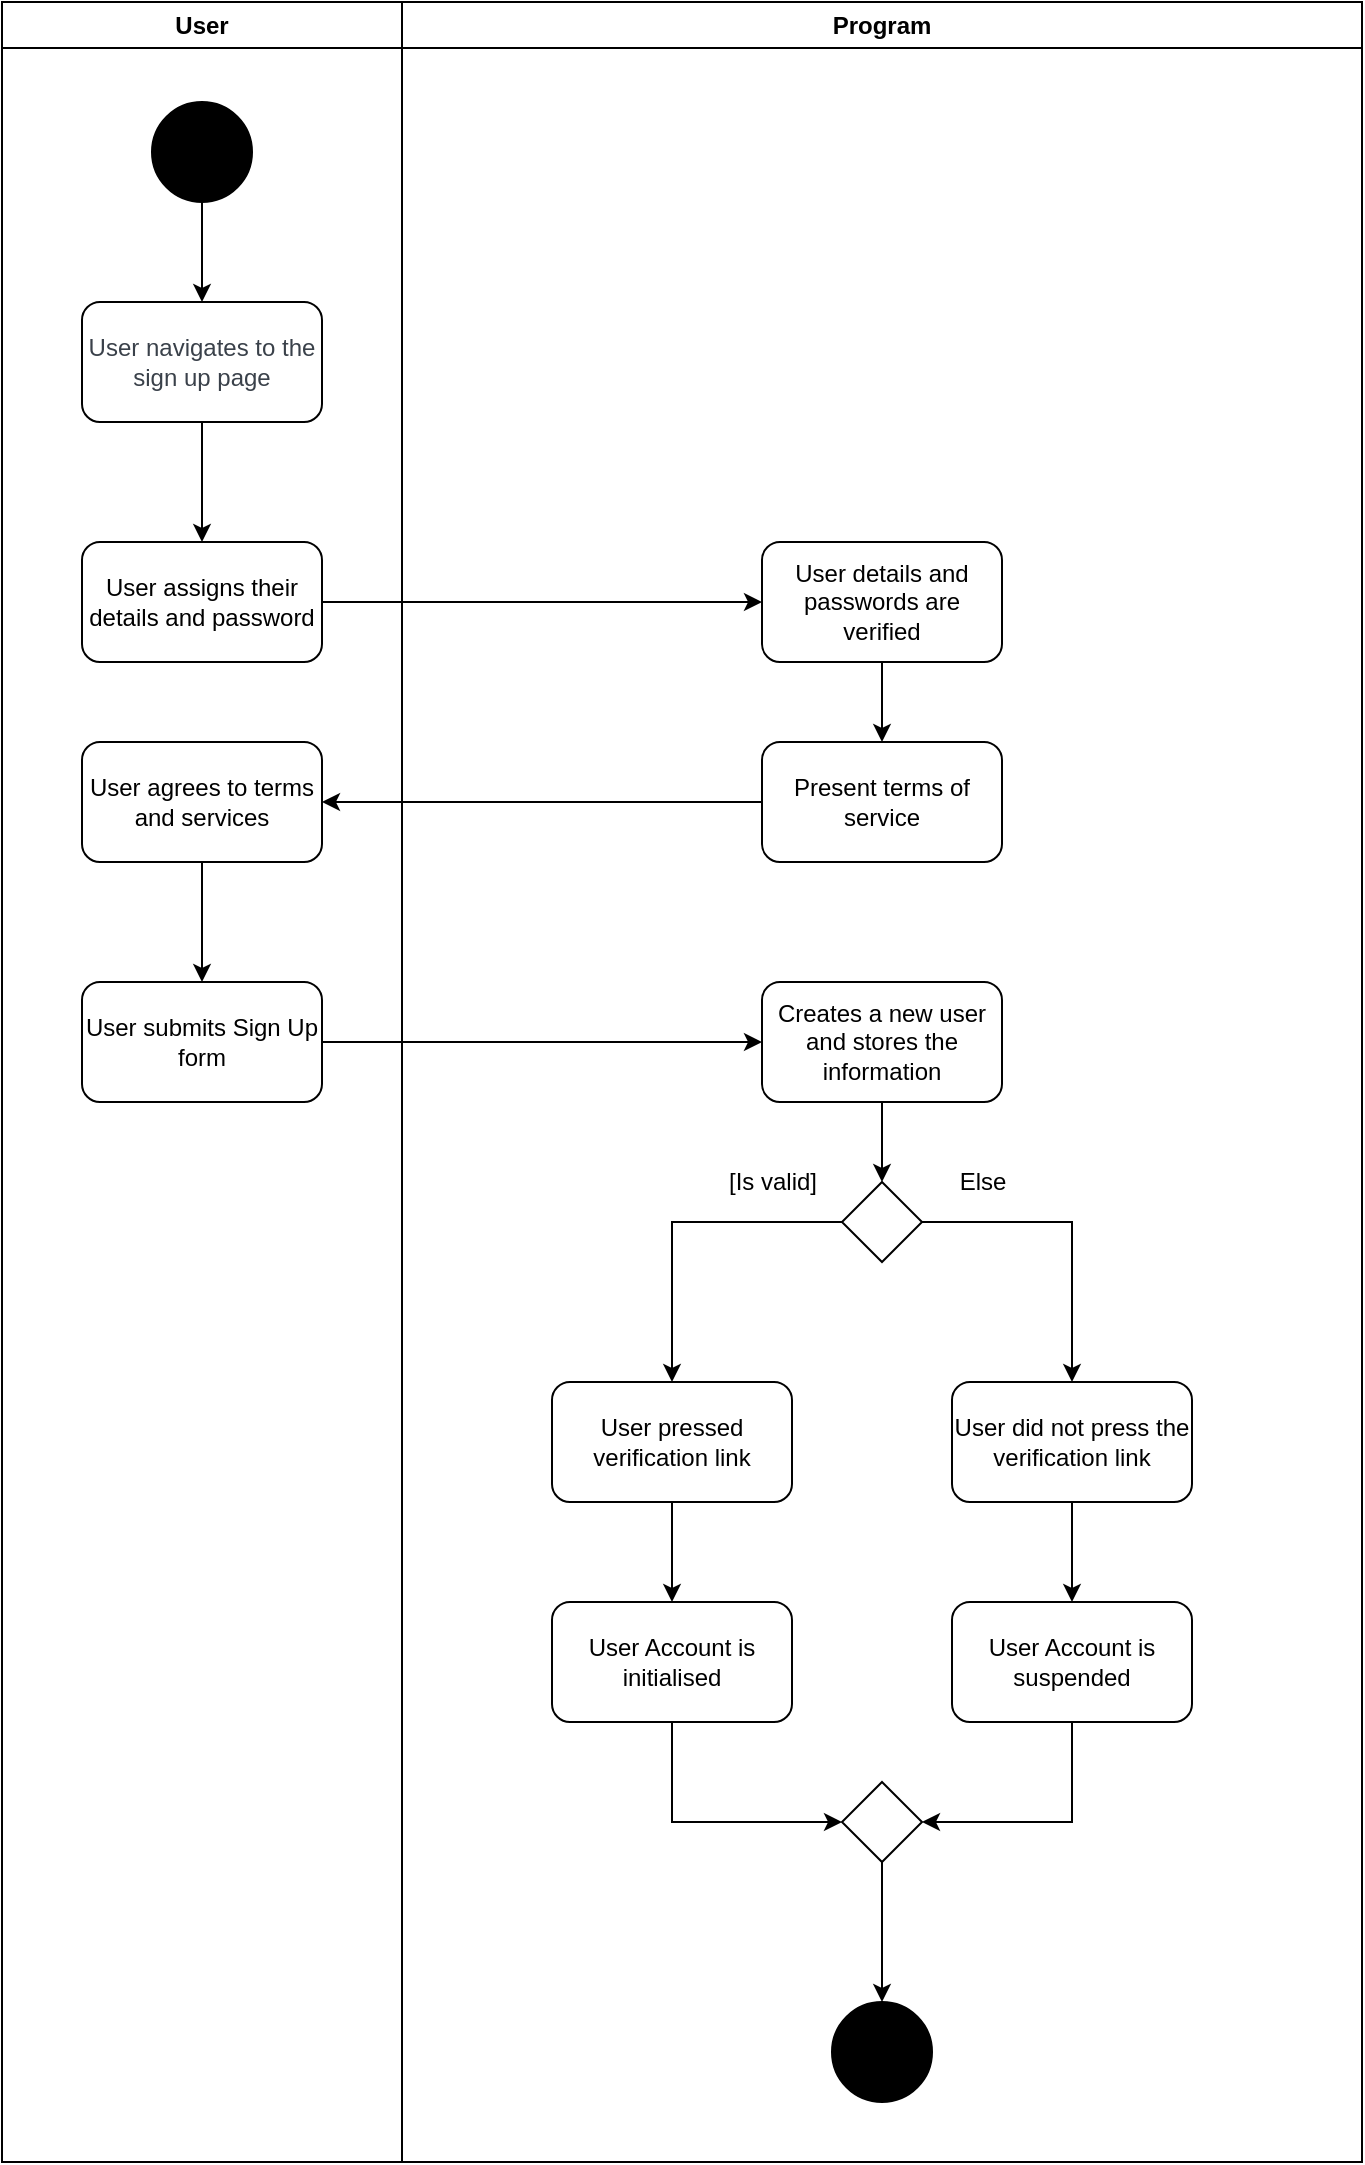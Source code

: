 <mxfile version="24.4.2" type="device">
  <diagram name="Page-1" id="mfnypvU7JTdG7bWMHGOg">
    <mxGraphModel dx="179" dy="484" grid="1" gridSize="10" guides="1" tooltips="1" connect="1" arrows="1" fold="1" page="1" pageScale="1" pageWidth="827" pageHeight="1169" math="0" shadow="0">
      <root>
        <mxCell id="0" />
        <mxCell id="1" parent="0" />
        <mxCell id="ziVJuGPqp5G7fvDlF5fB-1" value="User" style="swimlane;whiteSpace=wrap;html=1;" parent="1" vertex="1">
          <mxGeometry x="85" y="10" width="200" height="1080" as="geometry" />
        </mxCell>
        <mxCell id="ziVJuGPqp5G7fvDlF5fB-2" value="" style="edgeStyle=orthogonalEdgeStyle;rounded=0;orthogonalLoop=1;jettySize=auto;html=1;" parent="ziVJuGPqp5G7fvDlF5fB-1" source="ziVJuGPqp5G7fvDlF5fB-3" target="ziVJuGPqp5G7fvDlF5fB-6" edge="1">
          <mxGeometry relative="1" as="geometry" />
        </mxCell>
        <mxCell id="ziVJuGPqp5G7fvDlF5fB-3" value="&lt;span data-lucid-content=&quot;{&amp;quot;t&amp;quot;:&amp;quot;User navigates to the sign up page&amp;quot;,&amp;quot;m&amp;quot;:[{&amp;quot;s&amp;quot;:0,&amp;quot;n&amp;quot;:&amp;quot;s&amp;quot;,&amp;quot;v&amp;quot;:22.222,&amp;quot;e&amp;quot;:34},{&amp;quot;s&amp;quot;:0,&amp;quot;n&amp;quot;:&amp;quot;fsp&amp;quot;,&amp;quot;v&amp;quot;:&amp;quot;ss_presetShapeStyle1_textStyle&amp;quot;,&amp;quot;e&amp;quot;:34},{&amp;quot;s&amp;quot;:0,&amp;quot;n&amp;quot;:&amp;quot;fsp2&amp;quot;,&amp;quot;v&amp;quot;:&amp;quot;ss_presetShapeStyle1_textStyle&amp;quot;,&amp;quot;e&amp;quot;:34}]}&quot; data-lucid-type=&quot;application/vnd.lucid.text&quot;&gt;&lt;span style=&quot;color: rgb(58, 65, 74);&quot;&gt;&lt;font style=&quot;font-size: 12px;&quot;&gt;User navigates to the sign up page&lt;/font&gt;&lt;/span&gt;&lt;/span&gt;" style="rounded=1;whiteSpace=wrap;html=1;" parent="ziVJuGPqp5G7fvDlF5fB-1" vertex="1">
          <mxGeometry x="40" y="150" width="120" height="60" as="geometry" />
        </mxCell>
        <mxCell id="ziVJuGPqp5G7fvDlF5fB-4" value="" style="edgeStyle=orthogonalEdgeStyle;rounded=0;orthogonalLoop=1;jettySize=auto;html=1;" parent="ziVJuGPqp5G7fvDlF5fB-1" source="ziVJuGPqp5G7fvDlF5fB-5" target="ziVJuGPqp5G7fvDlF5fB-3" edge="1">
          <mxGeometry relative="1" as="geometry" />
        </mxCell>
        <mxCell id="ziVJuGPqp5G7fvDlF5fB-5" value="" style="ellipse;whiteSpace=wrap;html=1;aspect=fixed;fillColor=#000000;" parent="ziVJuGPqp5G7fvDlF5fB-1" vertex="1">
          <mxGeometry x="75" y="50" width="50" height="50" as="geometry" />
        </mxCell>
        <mxCell id="ziVJuGPqp5G7fvDlF5fB-6" value="User assigns their details and password" style="rounded=1;whiteSpace=wrap;html=1;" parent="ziVJuGPqp5G7fvDlF5fB-1" vertex="1">
          <mxGeometry x="40" y="270" width="120" height="60" as="geometry" />
        </mxCell>
        <mxCell id="ziVJuGPqp5G7fvDlF5fB-7" value="" style="edgeStyle=orthogonalEdgeStyle;rounded=0;orthogonalLoop=1;jettySize=auto;html=1;" parent="ziVJuGPqp5G7fvDlF5fB-1" source="ziVJuGPqp5G7fvDlF5fB-8" target="ziVJuGPqp5G7fvDlF5fB-9" edge="1">
          <mxGeometry relative="1" as="geometry" />
        </mxCell>
        <mxCell id="ziVJuGPqp5G7fvDlF5fB-8" value="User agrees to terms and services" style="rounded=1;whiteSpace=wrap;html=1;" parent="ziVJuGPqp5G7fvDlF5fB-1" vertex="1">
          <mxGeometry x="40" y="370" width="120" height="60" as="geometry" />
        </mxCell>
        <mxCell id="ziVJuGPqp5G7fvDlF5fB-9" value="User submits Sign Up form" style="rounded=1;whiteSpace=wrap;html=1;" parent="ziVJuGPqp5G7fvDlF5fB-1" vertex="1">
          <mxGeometry x="40" y="490" width="120" height="60" as="geometry" />
        </mxCell>
        <mxCell id="ziVJuGPqp5G7fvDlF5fB-10" value="Program" style="swimlane;whiteSpace=wrap;html=1;" parent="1" vertex="1">
          <mxGeometry x="285" y="10" width="480" height="1080" as="geometry" />
        </mxCell>
        <mxCell id="ziVJuGPqp5G7fvDlF5fB-11" value="" style="edgeStyle=orthogonalEdgeStyle;rounded=0;orthogonalLoop=1;jettySize=auto;html=1;" parent="ziVJuGPqp5G7fvDlF5fB-10" source="ziVJuGPqp5G7fvDlF5fB-12" target="ziVJuGPqp5G7fvDlF5fB-13" edge="1">
          <mxGeometry relative="1" as="geometry" />
        </mxCell>
        <mxCell id="ziVJuGPqp5G7fvDlF5fB-12" value="User details and passwords are verified" style="rounded=1;whiteSpace=wrap;html=1;" parent="ziVJuGPqp5G7fvDlF5fB-10" vertex="1">
          <mxGeometry x="180" y="270" width="120" height="60" as="geometry" />
        </mxCell>
        <mxCell id="ziVJuGPqp5G7fvDlF5fB-13" value="Present terms of service" style="rounded=1;whiteSpace=wrap;html=1;" parent="ziVJuGPqp5G7fvDlF5fB-10" vertex="1">
          <mxGeometry x="180" y="370" width="120" height="60" as="geometry" />
        </mxCell>
        <mxCell id="ziVJuGPqp5G7fvDlF5fB-14" style="edgeStyle=orthogonalEdgeStyle;rounded=0;orthogonalLoop=1;jettySize=auto;html=1;exitX=0.5;exitY=1;exitDx=0;exitDy=0;entryX=0.5;entryY=0;entryDx=0;entryDy=0;" parent="ziVJuGPqp5G7fvDlF5fB-10" source="ziVJuGPqp5G7fvDlF5fB-15" target="ziVJuGPqp5G7fvDlF5fB-18" edge="1">
          <mxGeometry relative="1" as="geometry" />
        </mxCell>
        <mxCell id="ziVJuGPqp5G7fvDlF5fB-15" value="Creates a new user and stores the information" style="rounded=1;whiteSpace=wrap;html=1;" parent="ziVJuGPqp5G7fvDlF5fB-10" vertex="1">
          <mxGeometry x="180" y="490" width="120" height="60" as="geometry" />
        </mxCell>
        <mxCell id="ziVJuGPqp5G7fvDlF5fB-16" style="edgeStyle=orthogonalEdgeStyle;rounded=0;orthogonalLoop=1;jettySize=auto;html=1;exitX=0;exitY=0.5;exitDx=0;exitDy=0;entryX=0.5;entryY=0;entryDx=0;entryDy=0;" parent="ziVJuGPqp5G7fvDlF5fB-10" source="ziVJuGPqp5G7fvDlF5fB-18" target="ziVJuGPqp5G7fvDlF5fB-20" edge="1">
          <mxGeometry relative="1" as="geometry" />
        </mxCell>
        <mxCell id="ziVJuGPqp5G7fvDlF5fB-17" style="edgeStyle=orthogonalEdgeStyle;rounded=0;orthogonalLoop=1;jettySize=auto;html=1;exitX=1;exitY=0.5;exitDx=0;exitDy=0;entryX=0.5;entryY=0;entryDx=0;entryDy=0;" parent="ziVJuGPqp5G7fvDlF5fB-10" source="ziVJuGPqp5G7fvDlF5fB-18" target="ziVJuGPqp5G7fvDlF5fB-22" edge="1">
          <mxGeometry relative="1" as="geometry" />
        </mxCell>
        <mxCell id="ziVJuGPqp5G7fvDlF5fB-18" value="" style="rhombus;whiteSpace=wrap;html=1;" parent="ziVJuGPqp5G7fvDlF5fB-10" vertex="1">
          <mxGeometry x="220" y="590" width="40" height="40" as="geometry" />
        </mxCell>
        <mxCell id="ziVJuGPqp5G7fvDlF5fB-19" value="" style="edgeStyle=orthogonalEdgeStyle;rounded=0;orthogonalLoop=1;jettySize=auto;html=1;" parent="ziVJuGPqp5G7fvDlF5fB-10" source="ziVJuGPqp5G7fvDlF5fB-20" target="ziVJuGPqp5G7fvDlF5fB-26" edge="1">
          <mxGeometry relative="1" as="geometry" />
        </mxCell>
        <mxCell id="ziVJuGPqp5G7fvDlF5fB-20" value="User pressed verification link" style="rounded=1;whiteSpace=wrap;html=1;" parent="ziVJuGPqp5G7fvDlF5fB-10" vertex="1">
          <mxGeometry x="75" y="690" width="120" height="60" as="geometry" />
        </mxCell>
        <mxCell id="ziVJuGPqp5G7fvDlF5fB-21" value="" style="edgeStyle=orthogonalEdgeStyle;rounded=0;orthogonalLoop=1;jettySize=auto;html=1;" parent="ziVJuGPqp5G7fvDlF5fB-10" source="ziVJuGPqp5G7fvDlF5fB-22" target="ziVJuGPqp5G7fvDlF5fB-24" edge="1">
          <mxGeometry relative="1" as="geometry" />
        </mxCell>
        <mxCell id="ziVJuGPqp5G7fvDlF5fB-22" value="User did not press the verification link" style="rounded=1;whiteSpace=wrap;html=1;" parent="ziVJuGPqp5G7fvDlF5fB-10" vertex="1">
          <mxGeometry x="275" y="690" width="120" height="60" as="geometry" />
        </mxCell>
        <mxCell id="ziVJuGPqp5G7fvDlF5fB-23" style="edgeStyle=orthogonalEdgeStyle;rounded=0;orthogonalLoop=1;jettySize=auto;html=1;exitX=0.5;exitY=1;exitDx=0;exitDy=0;entryX=1;entryY=0.5;entryDx=0;entryDy=0;" parent="ziVJuGPqp5G7fvDlF5fB-10" source="ziVJuGPqp5G7fvDlF5fB-24" target="ziVJuGPqp5G7fvDlF5fB-28" edge="1">
          <mxGeometry relative="1" as="geometry" />
        </mxCell>
        <mxCell id="ziVJuGPqp5G7fvDlF5fB-24" value="User Account is suspended" style="rounded=1;whiteSpace=wrap;html=1;" parent="ziVJuGPqp5G7fvDlF5fB-10" vertex="1">
          <mxGeometry x="275" y="800" width="120" height="60" as="geometry" />
        </mxCell>
        <mxCell id="ziVJuGPqp5G7fvDlF5fB-25" style="edgeStyle=orthogonalEdgeStyle;rounded=0;orthogonalLoop=1;jettySize=auto;html=1;exitX=0.5;exitY=1;exitDx=0;exitDy=0;entryX=0;entryY=0.5;entryDx=0;entryDy=0;" parent="ziVJuGPqp5G7fvDlF5fB-10" source="ziVJuGPqp5G7fvDlF5fB-26" target="ziVJuGPqp5G7fvDlF5fB-28" edge="1">
          <mxGeometry relative="1" as="geometry" />
        </mxCell>
        <mxCell id="ziVJuGPqp5G7fvDlF5fB-26" value="User Account is initialised" style="rounded=1;whiteSpace=wrap;html=1;" parent="ziVJuGPqp5G7fvDlF5fB-10" vertex="1">
          <mxGeometry x="75" y="800" width="120" height="60" as="geometry" />
        </mxCell>
        <mxCell id="ziVJuGPqp5G7fvDlF5fB-27" style="edgeStyle=orthogonalEdgeStyle;rounded=0;orthogonalLoop=1;jettySize=auto;html=1;exitX=0.5;exitY=1;exitDx=0;exitDy=0;entryX=0.5;entryY=0;entryDx=0;entryDy=0;" parent="ziVJuGPqp5G7fvDlF5fB-10" source="ziVJuGPqp5G7fvDlF5fB-28" target="ziVJuGPqp5G7fvDlF5fB-29" edge="1">
          <mxGeometry relative="1" as="geometry" />
        </mxCell>
        <mxCell id="ziVJuGPqp5G7fvDlF5fB-28" value="" style="rhombus;whiteSpace=wrap;html=1;" parent="ziVJuGPqp5G7fvDlF5fB-10" vertex="1">
          <mxGeometry x="220" y="890" width="40" height="40" as="geometry" />
        </mxCell>
        <mxCell id="ziVJuGPqp5G7fvDlF5fB-29" value="" style="ellipse;whiteSpace=wrap;html=1;aspect=fixed;fillColor=#000000;" parent="ziVJuGPqp5G7fvDlF5fB-10" vertex="1">
          <mxGeometry x="215" y="1000" width="50" height="50" as="geometry" />
        </mxCell>
        <mxCell id="O7U4sQUQDZTwAn0IKcmq-1" value="[Is valid]" style="text;html=1;align=center;verticalAlign=middle;resizable=0;points=[];autosize=1;strokeColor=none;fillColor=none;" vertex="1" parent="ziVJuGPqp5G7fvDlF5fB-10">
          <mxGeometry x="150" y="575" width="70" height="30" as="geometry" />
        </mxCell>
        <mxCell id="O7U4sQUQDZTwAn0IKcmq-25" value="Else" style="text;html=1;align=center;verticalAlign=middle;resizable=0;points=[];autosize=1;strokeColor=none;fillColor=none;" vertex="1" parent="ziVJuGPqp5G7fvDlF5fB-10">
          <mxGeometry x="265" y="575" width="50" height="30" as="geometry" />
        </mxCell>
        <mxCell id="ziVJuGPqp5G7fvDlF5fB-30" style="edgeStyle=orthogonalEdgeStyle;rounded=0;orthogonalLoop=1;jettySize=auto;html=1;exitX=1;exitY=0.5;exitDx=0;exitDy=0;" parent="1" source="ziVJuGPqp5G7fvDlF5fB-6" target="ziVJuGPqp5G7fvDlF5fB-12" edge="1">
          <mxGeometry relative="1" as="geometry" />
        </mxCell>
        <mxCell id="ziVJuGPqp5G7fvDlF5fB-31" style="edgeStyle=orthogonalEdgeStyle;rounded=0;orthogonalLoop=1;jettySize=auto;html=1;exitX=0;exitY=0.5;exitDx=0;exitDy=0;entryX=1;entryY=0.5;entryDx=0;entryDy=0;" parent="1" source="ziVJuGPqp5G7fvDlF5fB-13" target="ziVJuGPqp5G7fvDlF5fB-8" edge="1">
          <mxGeometry relative="1" as="geometry" />
        </mxCell>
        <mxCell id="ziVJuGPqp5G7fvDlF5fB-32" style="edgeStyle=orthogonalEdgeStyle;rounded=0;orthogonalLoop=1;jettySize=auto;html=1;exitX=1;exitY=0.5;exitDx=0;exitDy=0;" parent="1" source="ziVJuGPqp5G7fvDlF5fB-9" target="ziVJuGPqp5G7fvDlF5fB-15" edge="1">
          <mxGeometry relative="1" as="geometry" />
        </mxCell>
      </root>
    </mxGraphModel>
  </diagram>
</mxfile>
